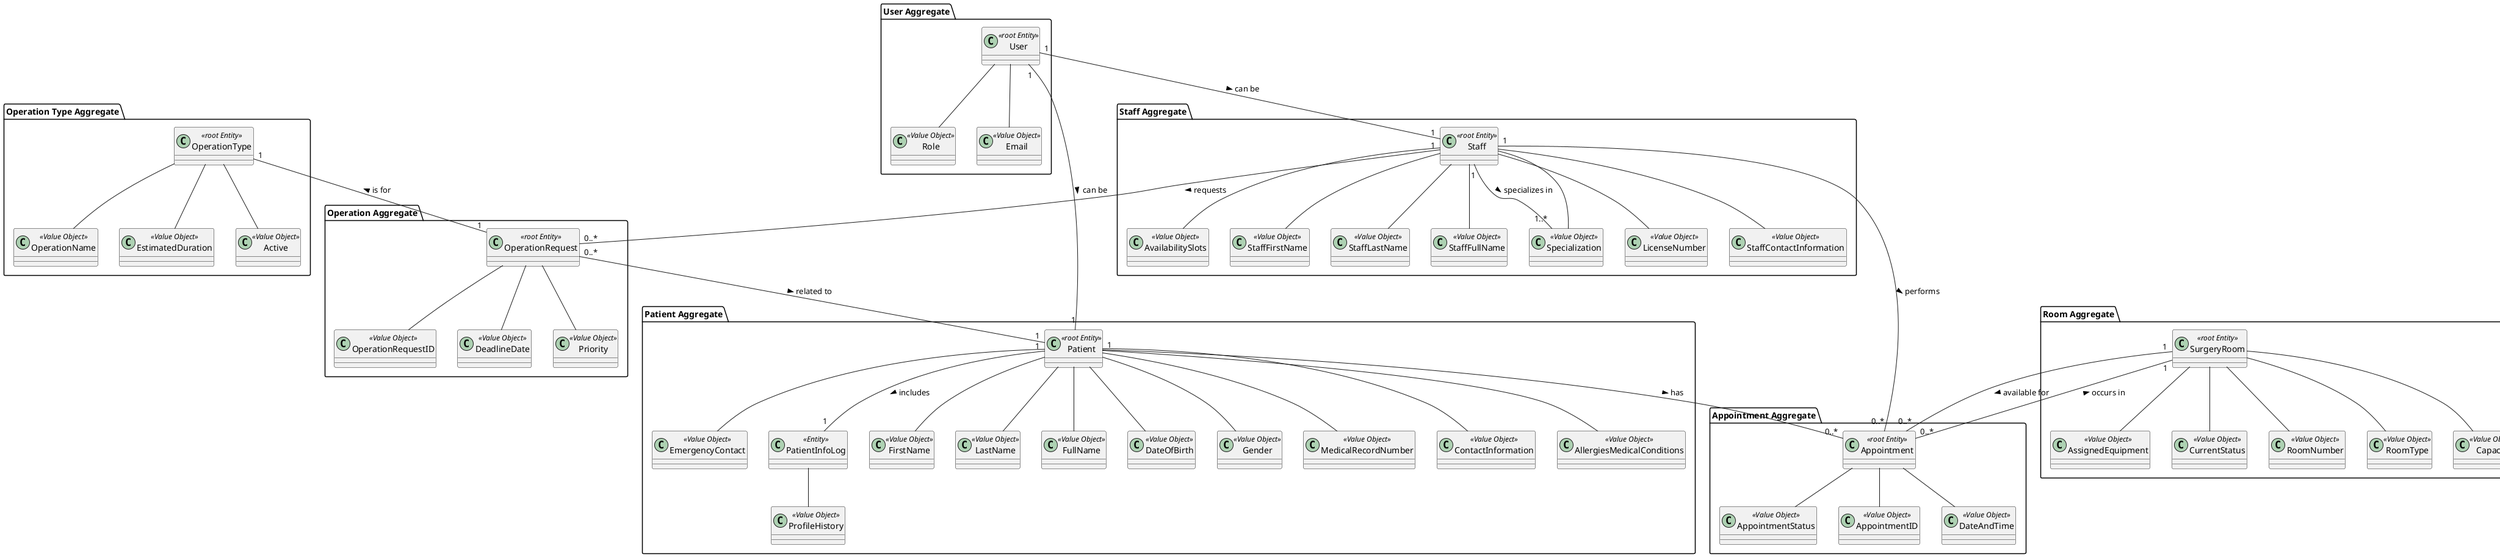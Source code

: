 @startuml


package "Patient Aggregate" {
    class Patient <<root Entity>>
    class FirstName <<Value Object>>
    class LastName <<Value Object>>
    class FullName <<Value Object>>
    class DateOfBirth <<Value Object>>
    class Gender <<Value Object>>
    class MedicalRecordNumber <<Value Object>>
    class ContactInformation <<Value Object>>
    class AllergiesMedicalConditions <<Value Object>>
    class EmergencyContact <<Value Object>>
    class PatientInfoLog <<Entity>>
    class ProfileHistory <<Value Object>>

    ' Connections
    Patient -- FirstName
    Patient -- LastName
    Patient -- FullName
    Patient -- DateOfBirth
    Patient -- Gender
    Patient -- MedicalRecordNumber
    Patient -- ContactInformation
    Patient -- AllergiesMedicalConditions
    Patient -- EmergencyContact
    PatientInfoLog -- ProfileHistory
}

package "User Aggregate" {
    class User <<root Entity>>
    class Role <<Value Object>>
    class Email <<Value Object>>

    ' Connections
    User -- Role
    User -- Email
}

package "Staff Aggregate" {
    class Staff <<root Entity>>
    class StaffFirstName <<Value Object>>
    class StaffLastName <<Value Object>>
    class StaffFullName <<Value Object>>
    class LicenseNumber <<Value Object>>
    class StaffContactInformation <<Value Object>>
    class AvailabilitySlots <<Value Object>>
    class Specialization <<Value Object>>

    ' Connections
    Staff -- StaffFirstName
    Staff -- StaffLastName
    Staff -- StaffFullName
    Staff -- LicenseNumber
    Staff -- StaffContactInformation
    Staff -- AvailabilitySlots
    Staff -- Specialization
}

package "Operation Aggregate" {
    class OperationRequest <<root Entity>>
    class OperationRequestID <<Value Object>>
    class DeadlineDate <<Value Object>>
    class Priority <<Value Object>>

    ' Connections
    OperationRequest -- OperationRequestID
    OperationRequest -- DeadlineDate
    OperationRequest -- Priority
}

package "Operation Type Aggregate" {
    class OperationType <<root Entity>>
    class OperationName <<Value Object>>
    class EstimatedDuration <<Value Object>>
    class Active <<Value Object>>

    ' Connections
    OperationType -- OperationName
    OperationType -- EstimatedDuration
    OperationType -- Active
}

package "Room Aggregate" {
    class SurgeryRoom <<root Entity>>
    class RoomNumber <<Value Object>>
    class RoomType <<Value Object>>
    class Capacity <<Value Object>>
    class AssignedEquipment <<Value Object>>
    class CurrentStatus <<Value Object>>

    ' Connections
    SurgeryRoom -- RoomNumber
    SurgeryRoom -- RoomType
    SurgeryRoom -- Capacity
    SurgeryRoom -- AssignedEquipment
    SurgeryRoom -- CurrentStatus
}

package "Appointment Aggregate" {
    class Appointment <<root Entity>>
    class AppointmentID <<Value Object>>
    class DateAndTime <<Value Object>>
    class AppointmentStatus <<Value Object>>

    ' Connections
    Appointment -- AppointmentID
    Appointment -- DateAndTime
    Appointment -- AppointmentStatus
}


OperationRequest "1" -up- "1" OperationType : is for >
Patient "1" -- "0..*" Appointment : has >
Patient "1" -- "1" PatientInfoLog : includes >
User "1" -- "1" Patient : can be >
User "1" -- "1" Staff : can be >
Staff "1" -- "0..*" Appointment : performs >
Staff "1" -- "1..*" Specialization : specializes in >
Staff "1" -- "0..*" OperationRequest : requests >
OperationRequest "0..*" -- "1" Patient : related to >
Appointment "0..*" -- "1" SurgeryRoom : occurs in >
SurgeryRoom "1" -- "0..*" Appointment : available for >

@enduml
